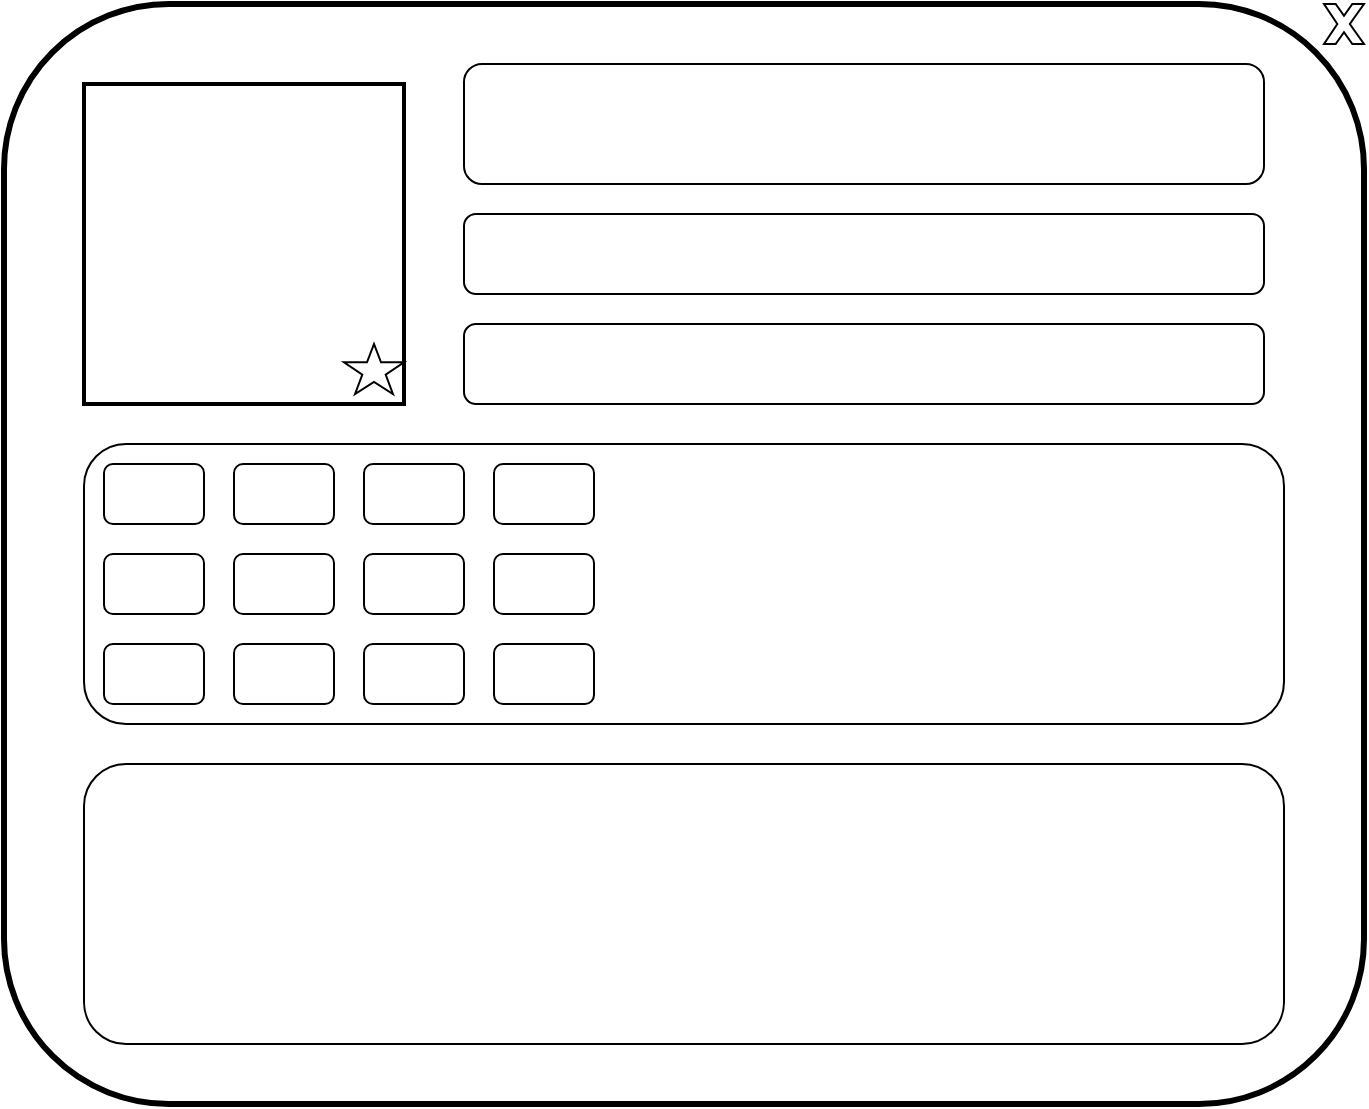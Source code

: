 <mxfile version="27.0.2">
  <diagram name="Page-1" id="fedMe91MHl5UtikNwDkV">
    <mxGraphModel dx="1180" dy="669" grid="1" gridSize="10" guides="1" tooltips="1" connect="1" arrows="1" fold="1" page="1" pageScale="1" pageWidth="850" pageHeight="1100" math="0" shadow="0">
      <root>
        <mxCell id="0" />
        <mxCell id="1" parent="0" />
        <mxCell id="0iyfRWB47ZCOjuXq-kxz-1" value="" style="rounded=1;whiteSpace=wrap;html=1;strokeWidth=3;" vertex="1" parent="1">
          <mxGeometry x="80" y="160" width="680" height="550" as="geometry" />
        </mxCell>
        <mxCell id="0iyfRWB47ZCOjuXq-kxz-2" value="" style="whiteSpace=wrap;html=1;aspect=fixed;strokeWidth=2;" vertex="1" parent="1">
          <mxGeometry x="120" y="200" width="160" height="160" as="geometry" />
        </mxCell>
        <mxCell id="0iyfRWB47ZCOjuXq-kxz-3" value="" style="rounded=1;whiteSpace=wrap;html=1;" vertex="1" parent="1">
          <mxGeometry x="310" y="190" width="400" height="60" as="geometry" />
        </mxCell>
        <mxCell id="0iyfRWB47ZCOjuXq-kxz-5" value="" style="rounded=1;whiteSpace=wrap;html=1;" vertex="1" parent="1">
          <mxGeometry x="120" y="380" width="600" height="140" as="geometry" />
        </mxCell>
        <mxCell id="0iyfRWB47ZCOjuXq-kxz-6" value="" style="rounded=1;whiteSpace=wrap;html=1;" vertex="1" parent="1">
          <mxGeometry x="120" y="540" width="600" height="140" as="geometry" />
        </mxCell>
        <mxCell id="0iyfRWB47ZCOjuXq-kxz-12" value="" style="rounded=1;whiteSpace=wrap;html=1;" vertex="1" parent="1">
          <mxGeometry x="260" y="390" width="50" height="30" as="geometry" />
        </mxCell>
        <mxCell id="0iyfRWB47ZCOjuXq-kxz-15" value="" style="rounded=1;whiteSpace=wrap;html=1;" vertex="1" parent="1">
          <mxGeometry x="325" y="390" width="50" height="30" as="geometry" />
        </mxCell>
        <mxCell id="0iyfRWB47ZCOjuXq-kxz-16" value="" style="rounded=1;whiteSpace=wrap;html=1;" vertex="1" parent="1">
          <mxGeometry x="195" y="390" width="50" height="30" as="geometry" />
        </mxCell>
        <mxCell id="0iyfRWB47ZCOjuXq-kxz-17" value="" style="rounded=1;whiteSpace=wrap;html=1;" vertex="1" parent="1">
          <mxGeometry x="130" y="390" width="50" height="30" as="geometry" />
        </mxCell>
        <mxCell id="0iyfRWB47ZCOjuXq-kxz-19" value="" style="rounded=1;whiteSpace=wrap;html=1;" vertex="1" parent="1">
          <mxGeometry x="260" y="435" width="50" height="30" as="geometry" />
        </mxCell>
        <mxCell id="0iyfRWB47ZCOjuXq-kxz-22" value="" style="rounded=1;whiteSpace=wrap;html=1;" vertex="1" parent="1">
          <mxGeometry x="325" y="435" width="50" height="30" as="geometry" />
        </mxCell>
        <mxCell id="0iyfRWB47ZCOjuXq-kxz-23" value="" style="rounded=1;whiteSpace=wrap;html=1;" vertex="1" parent="1">
          <mxGeometry x="195" y="435" width="50" height="30" as="geometry" />
        </mxCell>
        <mxCell id="0iyfRWB47ZCOjuXq-kxz-24" value="" style="rounded=1;whiteSpace=wrap;html=1;" vertex="1" parent="1">
          <mxGeometry x="130" y="435" width="50" height="30" as="geometry" />
        </mxCell>
        <mxCell id="0iyfRWB47ZCOjuXq-kxz-25" value="" style="rounded=1;whiteSpace=wrap;html=1;" vertex="1" parent="1">
          <mxGeometry x="260" y="480" width="50" height="30" as="geometry" />
        </mxCell>
        <mxCell id="0iyfRWB47ZCOjuXq-kxz-28" value="" style="rounded=1;whiteSpace=wrap;html=1;" vertex="1" parent="1">
          <mxGeometry x="325" y="480" width="50" height="30" as="geometry" />
        </mxCell>
        <mxCell id="0iyfRWB47ZCOjuXq-kxz-29" value="" style="rounded=1;whiteSpace=wrap;html=1;" vertex="1" parent="1">
          <mxGeometry x="195" y="480" width="50" height="30" as="geometry" />
        </mxCell>
        <mxCell id="0iyfRWB47ZCOjuXq-kxz-30" value="" style="rounded=1;whiteSpace=wrap;html=1;" vertex="1" parent="1">
          <mxGeometry x="130" y="480" width="50" height="30" as="geometry" />
        </mxCell>
        <mxCell id="0iyfRWB47ZCOjuXq-kxz-33" value="" style="rounded=1;whiteSpace=wrap;html=1;" vertex="1" parent="1">
          <mxGeometry x="310" y="265" width="400" height="40" as="geometry" />
        </mxCell>
        <mxCell id="0iyfRWB47ZCOjuXq-kxz-34" value="" style="rounded=1;whiteSpace=wrap;html=1;" vertex="1" parent="1">
          <mxGeometry x="310" y="320" width="400" height="40" as="geometry" />
        </mxCell>
        <mxCell id="0iyfRWB47ZCOjuXq-kxz-35" value="" style="verticalLabelPosition=bottom;verticalAlign=top;html=1;shape=mxgraph.basic.star" vertex="1" parent="1">
          <mxGeometry x="250" y="330" width="30" height="25" as="geometry" />
        </mxCell>
        <mxCell id="0iyfRWB47ZCOjuXq-kxz-36" value="" style="verticalLabelPosition=bottom;verticalAlign=top;html=1;shape=mxgraph.basic.x" vertex="1" parent="1">
          <mxGeometry x="740" y="160" width="20" height="20" as="geometry" />
        </mxCell>
      </root>
    </mxGraphModel>
  </diagram>
</mxfile>
